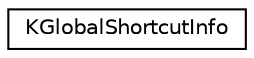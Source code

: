 digraph "Graphical Class Hierarchy"
{
  edge [fontname="Helvetica",fontsize="10",labelfontname="Helvetica",labelfontsize="10"];
  node [fontname="Helvetica",fontsize="10",shape=record];
  rankdir="LR";
  Node0 [label="KGlobalShortcutInfo",height=0.2,width=0.4,color="black", fillcolor="white", style="filled",URL="$classKGlobalShortcutInfo.html"];
}

